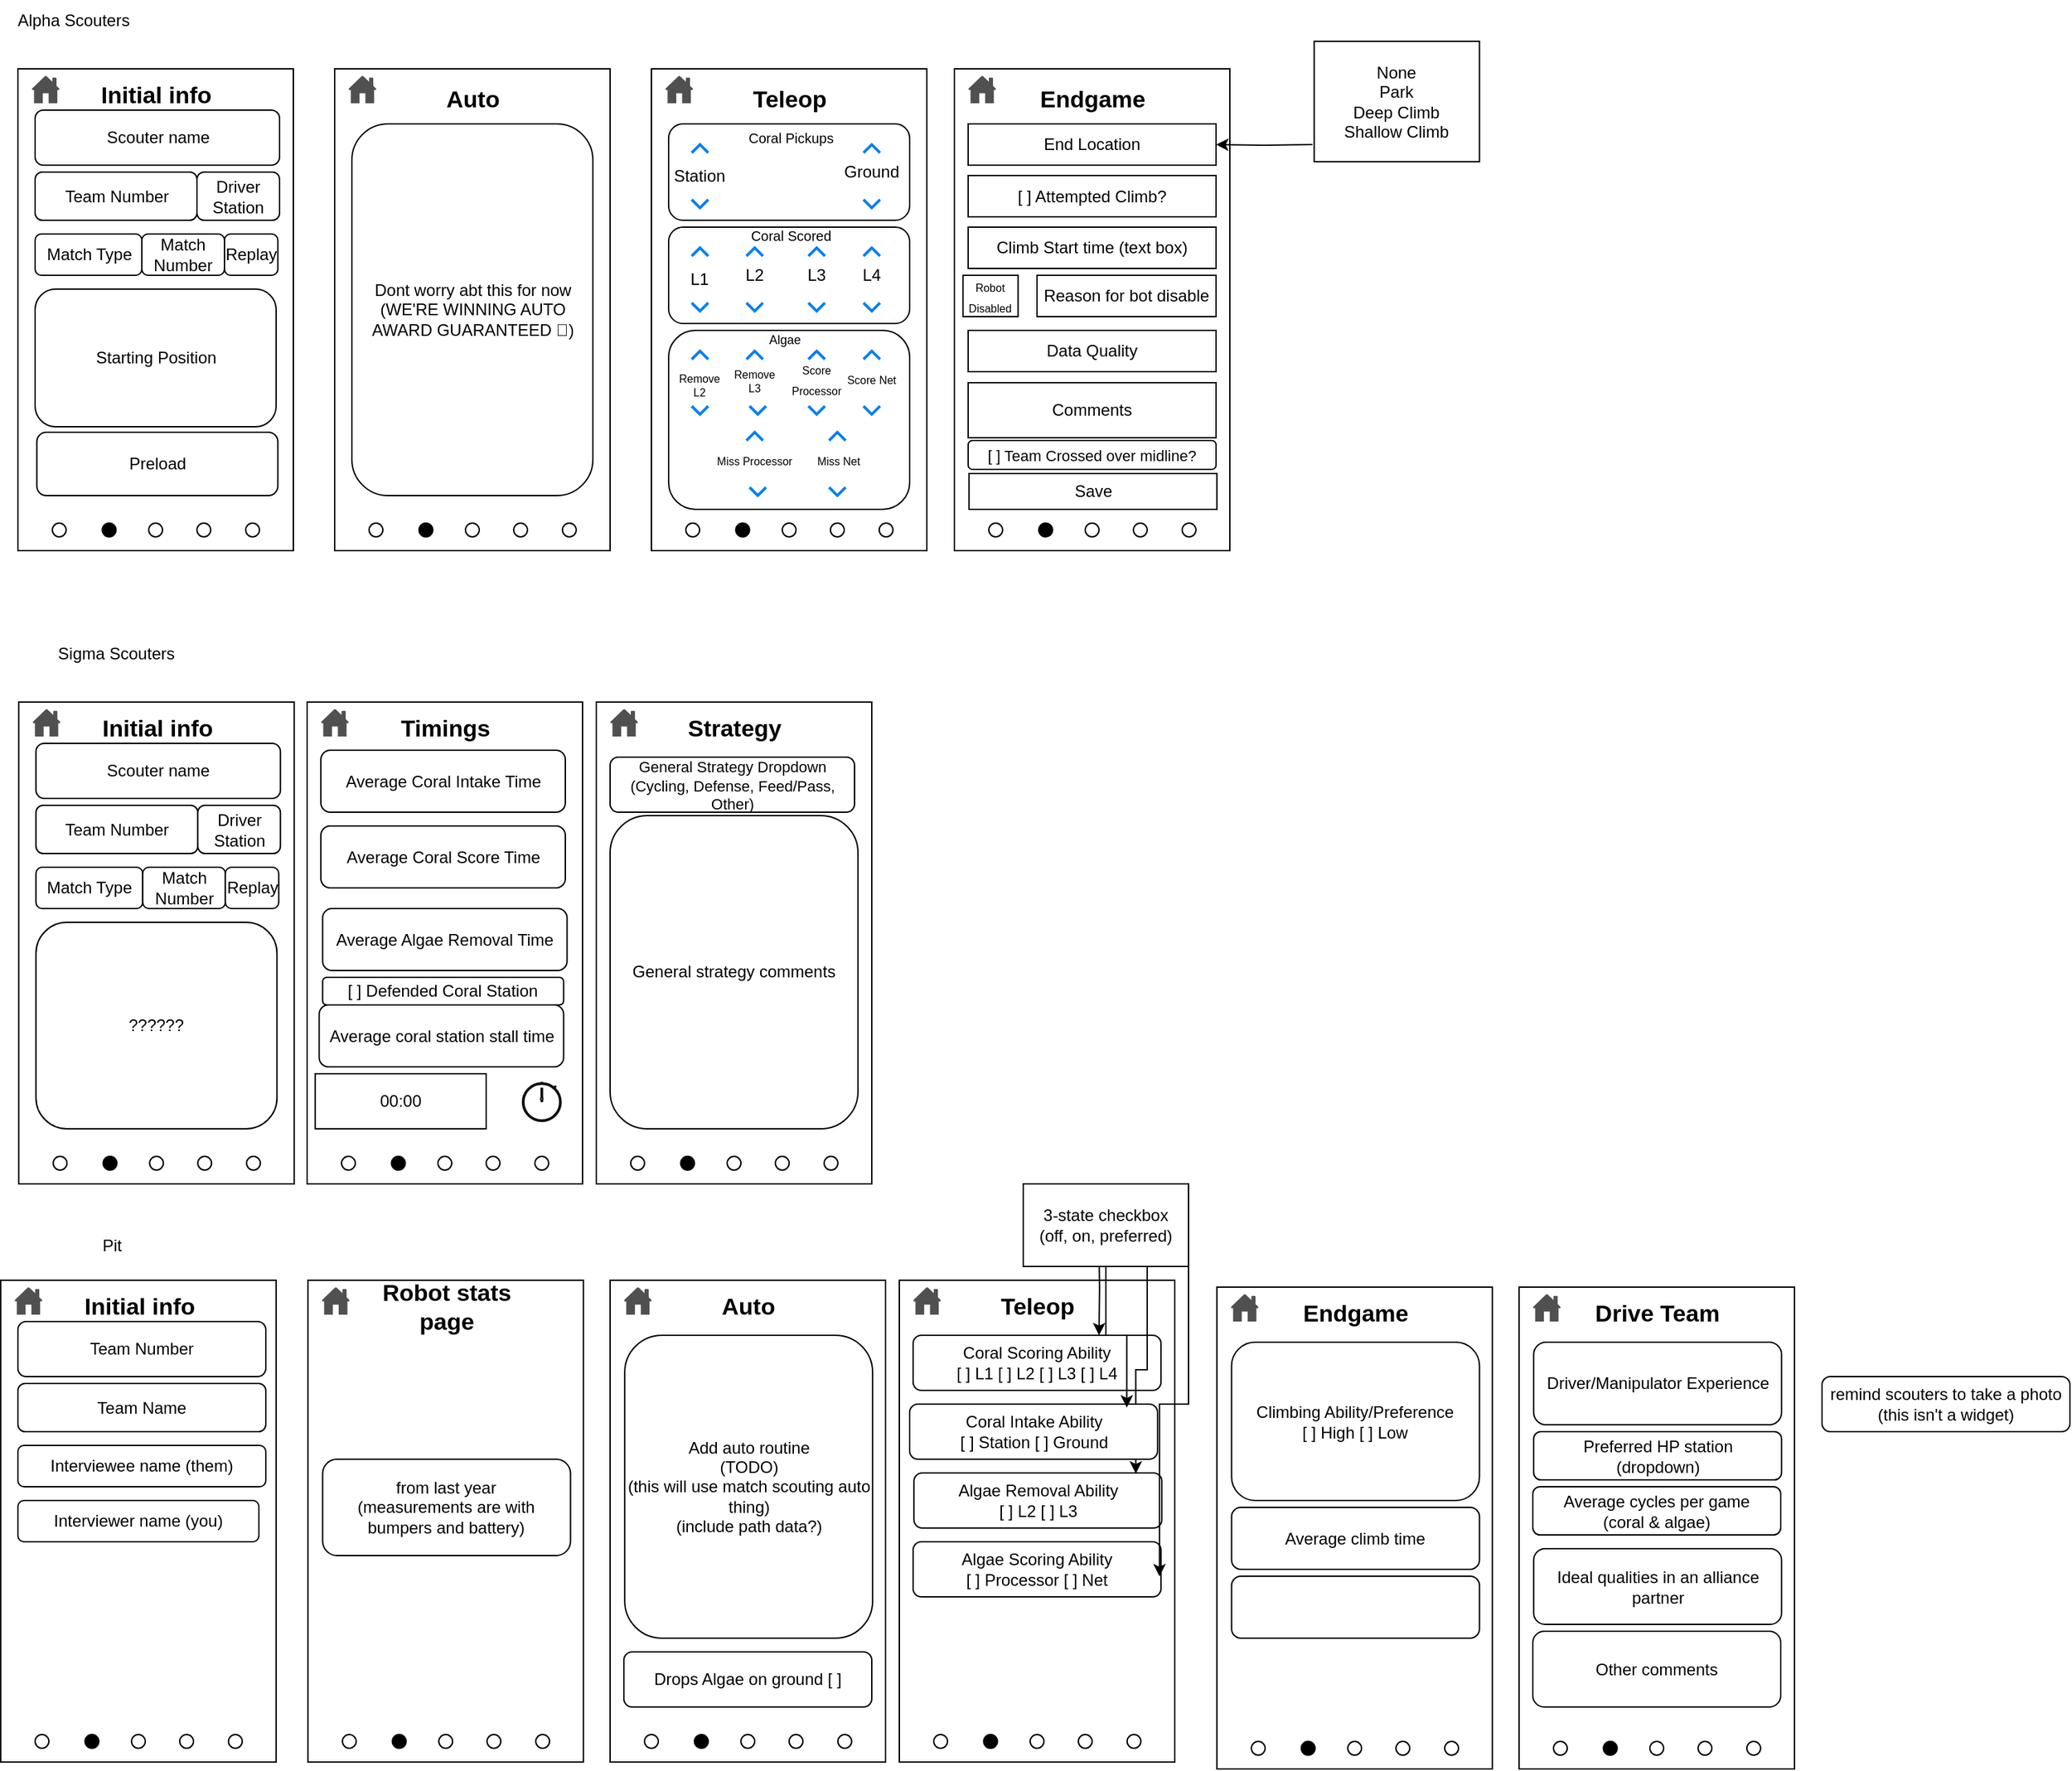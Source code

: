 <mxfile version="24.7.17">
  <diagram name="Page-1" id="pNYuu7fGyG9eFN8VhIZH">
    <mxGraphModel dx="869" dy="518" grid="1" gridSize="10" guides="1" tooltips="1" connect="1" arrows="1" fold="1" page="1" pageScale="1" pageWidth="850" pageHeight="1100" math="0" shadow="0">
      <root>
        <mxCell id="0" />
        <mxCell id="1" parent="0" />
        <mxCell id="2jo4EMqZSGKjD50c55YL-33" value="" style="rounded=0;whiteSpace=wrap;html=1;" parent="1" vertex="1">
          <mxGeometry x="580" y="190" width="200" height="350" as="geometry" />
        </mxCell>
        <mxCell id="2jo4EMqZSGKjD50c55YL-1" value="" style="rounded=0;whiteSpace=wrap;html=1;" parent="1" vertex="1">
          <mxGeometry x="120" y="190" width="200" height="350" as="geometry" />
        </mxCell>
        <mxCell id="2jo4EMqZSGKjD50c55YL-3" value="" style="sketch=0;pointerEvents=1;shadow=0;dashed=0;html=1;strokeColor=none;fillColor=#505050;labelPosition=center;verticalLabelPosition=bottom;verticalAlign=top;outlineConnect=0;align=center;shape=mxgraph.office.concepts.home;" parent="1" vertex="1">
          <mxGeometry x="130" y="195" width="20.4" height="20" as="geometry" />
        </mxCell>
        <mxCell id="2jo4EMqZSGKjD50c55YL-4" value="Team Number" style="rounded=1;whiteSpace=wrap;html=1;" parent="1" vertex="1">
          <mxGeometry x="132.5" y="265" width="117.5" height="35" as="geometry" />
        </mxCell>
        <mxCell id="2jo4EMqZSGKjD50c55YL-5" value="Match Type" style="rounded=1;whiteSpace=wrap;html=1;" parent="1" vertex="1">
          <mxGeometry x="132.5" y="310" width="77.5" height="30" as="geometry" />
        </mxCell>
        <mxCell id="2jo4EMqZSGKjD50c55YL-6" value="Starting Position" style="rounded=1;whiteSpace=wrap;html=1;" parent="1" vertex="1">
          <mxGeometry x="132.5" y="350" width="175" height="100" as="geometry" />
        </mxCell>
        <mxCell id="2jo4EMqZSGKjD50c55YL-7" value="&lt;span style=&quot;font-size: 17px;&quot;&gt;&lt;b&gt;Initial info&lt;/b&gt;&lt;/span&gt;" style="text;html=1;align=center;verticalAlign=middle;whiteSpace=wrap;rounded=0;" parent="1" vertex="1">
          <mxGeometry x="161.25" y="195" width="118.75" height="30" as="geometry" />
        </mxCell>
        <mxCell id="2jo4EMqZSGKjD50c55YL-8" value="" style="ellipse;whiteSpace=wrap;html=1;aspect=fixed;" parent="1" vertex="1">
          <mxGeometry x="145" y="520" width="10" height="10" as="geometry" />
        </mxCell>
        <mxCell id="2jo4EMqZSGKjD50c55YL-9" value="" style="ellipse;whiteSpace=wrap;html=1;aspect=fixed;fillColor=#000000;" parent="1" vertex="1">
          <mxGeometry x="181.25" y="520" width="10" height="10" as="geometry" />
        </mxCell>
        <mxCell id="2jo4EMqZSGKjD50c55YL-10" value="" style="ellipse;whiteSpace=wrap;html=1;aspect=fixed;" parent="1" vertex="1">
          <mxGeometry x="215" y="520" width="10" height="10" as="geometry" />
        </mxCell>
        <mxCell id="2jo4EMqZSGKjD50c55YL-11" value="" style="ellipse;whiteSpace=wrap;html=1;aspect=fixed;" parent="1" vertex="1">
          <mxGeometry x="250" y="520" width="10" height="10" as="geometry" />
        </mxCell>
        <mxCell id="2jo4EMqZSGKjD50c55YL-12" value="" style="ellipse;whiteSpace=wrap;html=1;aspect=fixed;" parent="1" vertex="1">
          <mxGeometry x="285.4" y="520" width="10" height="10" as="geometry" />
        </mxCell>
        <mxCell id="2jo4EMqZSGKjD50c55YL-14" value="Match Number" style="rounded=1;whiteSpace=wrap;html=1;" parent="1" vertex="1">
          <mxGeometry x="210" y="310" width="60" height="30" as="geometry" />
        </mxCell>
        <mxCell id="2jo4EMqZSGKjD50c55YL-15" value="Replay" style="rounded=1;whiteSpace=wrap;html=1;" parent="1" vertex="1">
          <mxGeometry x="270" y="310" width="38.75" height="30" as="geometry" />
        </mxCell>
        <mxCell id="2jo4EMqZSGKjD50c55YL-16" value="Driver Station" style="rounded=1;whiteSpace=wrap;html=1;" parent="1" vertex="1">
          <mxGeometry x="250" y="265" width="60" height="35" as="geometry" />
        </mxCell>
        <mxCell id="2jo4EMqZSGKjD50c55YL-17" value="Scouter name" style="rounded=1;whiteSpace=wrap;html=1;" parent="1" vertex="1">
          <mxGeometry x="132.5" y="220" width="177.5" height="40" as="geometry" />
        </mxCell>
        <mxCell id="2jo4EMqZSGKjD50c55YL-18" value="" style="rounded=0;whiteSpace=wrap;html=1;" parent="1" vertex="1">
          <mxGeometry x="350" y="190" width="200" height="350" as="geometry" />
        </mxCell>
        <mxCell id="2jo4EMqZSGKjD50c55YL-19" value="" style="sketch=0;pointerEvents=1;shadow=0;dashed=0;html=1;strokeColor=none;fillColor=#505050;labelPosition=center;verticalLabelPosition=bottom;verticalAlign=top;outlineConnect=0;align=center;shape=mxgraph.office.concepts.home;" parent="1" vertex="1">
          <mxGeometry x="360" y="195" width="20.4" height="20" as="geometry" />
        </mxCell>
        <mxCell id="2jo4EMqZSGKjD50c55YL-22" value="Dont worry abt this for now&lt;div&gt;(WE&#39;RE WINNING AUTO AWARD GUARANTEED 🥳)&lt;/div&gt;" style="rounded=1;whiteSpace=wrap;html=1;" parent="1" vertex="1">
          <mxGeometry x="362.5" y="230" width="175" height="270" as="geometry" />
        </mxCell>
        <mxCell id="2jo4EMqZSGKjD50c55YL-23" value="&lt;span style=&quot;font-size: 17px;&quot;&gt;&lt;b&gt;Auto&lt;/b&gt;&lt;/span&gt;" style="text;html=1;align=center;verticalAlign=middle;whiteSpace=wrap;rounded=0;" parent="1" vertex="1">
          <mxGeometry x="391.25" y="200" width="118.75" height="25" as="geometry" />
        </mxCell>
        <mxCell id="2jo4EMqZSGKjD50c55YL-24" value="" style="ellipse;whiteSpace=wrap;html=1;aspect=fixed;" parent="1" vertex="1">
          <mxGeometry x="375" y="520" width="10" height="10" as="geometry" />
        </mxCell>
        <mxCell id="2jo4EMqZSGKjD50c55YL-25" value="" style="ellipse;whiteSpace=wrap;html=1;aspect=fixed;fillColor=#000000;" parent="1" vertex="1">
          <mxGeometry x="411.25" y="520" width="10" height="10" as="geometry" />
        </mxCell>
        <mxCell id="2jo4EMqZSGKjD50c55YL-26" value="" style="ellipse;whiteSpace=wrap;html=1;aspect=fixed;" parent="1" vertex="1">
          <mxGeometry x="445" y="520" width="10" height="10" as="geometry" />
        </mxCell>
        <mxCell id="2jo4EMqZSGKjD50c55YL-27" value="" style="ellipse;whiteSpace=wrap;html=1;aspect=fixed;" parent="1" vertex="1">
          <mxGeometry x="480" y="520" width="10" height="10" as="geometry" />
        </mxCell>
        <mxCell id="2jo4EMqZSGKjD50c55YL-28" value="" style="ellipse;whiteSpace=wrap;html=1;aspect=fixed;" parent="1" vertex="1">
          <mxGeometry x="515.4" y="520" width="10" height="10" as="geometry" />
        </mxCell>
        <mxCell id="2jo4EMqZSGKjD50c55YL-34" value="" style="sketch=0;pointerEvents=1;shadow=0;dashed=0;html=1;strokeColor=none;fillColor=#505050;labelPosition=center;verticalLabelPosition=bottom;verticalAlign=top;outlineConnect=0;align=center;shape=mxgraph.office.concepts.home;" parent="1" vertex="1">
          <mxGeometry x="590" y="195" width="20.4" height="20" as="geometry" />
        </mxCell>
        <mxCell id="2jo4EMqZSGKjD50c55YL-35" value="" style="rounded=1;whiteSpace=wrap;html=1;" parent="1" vertex="1">
          <mxGeometry x="592.5" y="230" width="175" height="70" as="geometry" />
        </mxCell>
        <mxCell id="2jo4EMqZSGKjD50c55YL-36" value="&lt;span style=&quot;font-size: 17px;&quot;&gt;&lt;b&gt;Teleop&lt;/b&gt;&lt;/span&gt;" style="text;html=1;align=center;verticalAlign=middle;whiteSpace=wrap;rounded=0;" parent="1" vertex="1">
          <mxGeometry x="621.25" y="200" width="118.75" height="25" as="geometry" />
        </mxCell>
        <mxCell id="2jo4EMqZSGKjD50c55YL-37" value="" style="ellipse;whiteSpace=wrap;html=1;aspect=fixed;" parent="1" vertex="1">
          <mxGeometry x="605" y="520" width="10" height="10" as="geometry" />
        </mxCell>
        <mxCell id="2jo4EMqZSGKjD50c55YL-38" value="" style="ellipse;whiteSpace=wrap;html=1;aspect=fixed;fillColor=#000000;" parent="1" vertex="1">
          <mxGeometry x="641.25" y="520" width="10" height="10" as="geometry" />
        </mxCell>
        <mxCell id="2jo4EMqZSGKjD50c55YL-39" value="" style="ellipse;whiteSpace=wrap;html=1;aspect=fixed;" parent="1" vertex="1">
          <mxGeometry x="675" y="520" width="10" height="10" as="geometry" />
        </mxCell>
        <mxCell id="2jo4EMqZSGKjD50c55YL-40" value="" style="ellipse;whiteSpace=wrap;html=1;aspect=fixed;" parent="1" vertex="1">
          <mxGeometry x="710" y="520" width="10" height="10" as="geometry" />
        </mxCell>
        <mxCell id="2jo4EMqZSGKjD50c55YL-41" value="" style="ellipse;whiteSpace=wrap;html=1;aspect=fixed;" parent="1" vertex="1">
          <mxGeometry x="745.4" y="520" width="10" height="10" as="geometry" />
        </mxCell>
        <mxCell id="2jo4EMqZSGKjD50c55YL-42" value="Alpha Scouters" style="text;html=1;align=center;verticalAlign=middle;resizable=0;points=[];autosize=1;strokeColor=none;fillColor=none;" parent="1" vertex="1">
          <mxGeometry x="110" y="140" width="100" height="30" as="geometry" />
        </mxCell>
        <mxCell id="2jo4EMqZSGKjD50c55YL-43" value="Sigma Scouters" style="text;html=1;align=center;verticalAlign=middle;resizable=0;points=[];autosize=1;strokeColor=none;fillColor=none;" parent="1" vertex="1">
          <mxGeometry x="136.25" y="600" width="110" height="30" as="geometry" />
        </mxCell>
        <mxCell id="2jo4EMqZSGKjD50c55YL-44" value="&lt;font style=&quot;font-size: 10px;&quot;&gt;Coral Pickups&lt;/font&gt;" style="text;html=1;align=center;verticalAlign=middle;whiteSpace=wrap;rounded=0;" parent="1" vertex="1">
          <mxGeometry x="641.25" y="225" width="81.25" height="30" as="geometry" />
        </mxCell>
        <mxCell id="2jo4EMqZSGKjD50c55YL-45" value="" style="html=1;verticalLabelPosition=bottom;labelBackgroundColor=#ffffff;verticalAlign=top;shadow=0;dashed=0;strokeWidth=2;shape=mxgraph.ios7.misc.up;strokeColor=#0080f0;" parent="1" vertex="1">
          <mxGeometry x="609.25" y="245" width="12" height="6" as="geometry" />
        </mxCell>
        <mxCell id="2jo4EMqZSGKjD50c55YL-46" value="" style="html=1;verticalLabelPosition=bottom;labelBackgroundColor=#ffffff;verticalAlign=top;shadow=0;dashed=0;strokeWidth=2;shape=mxgraph.ios7.misc.down;strokeColor=#0080f0;" parent="1" vertex="1">
          <mxGeometry x="609.25" y="285" width="12" height="6" as="geometry" />
        </mxCell>
        <mxCell id="2jo4EMqZSGKjD50c55YL-47" value="Station" style="text;html=1;align=center;verticalAlign=middle;whiteSpace=wrap;rounded=0;" parent="1" vertex="1">
          <mxGeometry x="585.25" y="255" width="60" height="25" as="geometry" />
        </mxCell>
        <mxCell id="2jo4EMqZSGKjD50c55YL-50" value="Ground" style="text;html=1;align=center;verticalAlign=middle;whiteSpace=wrap;rounded=0;" parent="1" vertex="1">
          <mxGeometry x="710" y="245" width="60" height="40" as="geometry" />
        </mxCell>
        <mxCell id="2jo4EMqZSGKjD50c55YL-51" value="" style="html=1;verticalLabelPosition=bottom;labelBackgroundColor=#ffffff;verticalAlign=top;shadow=0;dashed=0;strokeWidth=2;shape=mxgraph.ios7.misc.up;strokeColor=#0080f0;" parent="1" vertex="1">
          <mxGeometry x="734" y="245" width="12" height="6" as="geometry" />
        </mxCell>
        <mxCell id="2jo4EMqZSGKjD50c55YL-52" value="" style="html=1;verticalLabelPosition=bottom;labelBackgroundColor=#ffffff;verticalAlign=top;shadow=0;dashed=0;strokeWidth=2;shape=mxgraph.ios7.misc.down;strokeColor=#0080f0;" parent="1" vertex="1">
          <mxGeometry x="734" y="285" width="12" height="6" as="geometry" />
        </mxCell>
        <mxCell id="2jo4EMqZSGKjD50c55YL-53" value="" style="rounded=1;whiteSpace=wrap;html=1;" parent="1" vertex="1">
          <mxGeometry x="592.5" y="305" width="175" height="70" as="geometry" />
        </mxCell>
        <mxCell id="2jo4EMqZSGKjD50c55YL-54" value="&lt;font style=&quot;font-size: 10px;&quot;&gt;Coral Scored&lt;/font&gt;" style="text;html=1;align=center;verticalAlign=middle;whiteSpace=wrap;rounded=0;" parent="1" vertex="1">
          <mxGeometry x="641.25" y="296" width="81.25" height="30" as="geometry" />
        </mxCell>
        <mxCell id="2jo4EMqZSGKjD50c55YL-55" value="" style="html=1;verticalLabelPosition=bottom;labelBackgroundColor=#ffffff;verticalAlign=top;shadow=0;dashed=0;strokeWidth=2;shape=mxgraph.ios7.misc.up;strokeColor=#0080f0;" parent="1" vertex="1">
          <mxGeometry x="609.25" y="320" width="12" height="6" as="geometry" />
        </mxCell>
        <mxCell id="2jo4EMqZSGKjD50c55YL-56" value="" style="html=1;verticalLabelPosition=bottom;labelBackgroundColor=#ffffff;verticalAlign=top;shadow=0;dashed=0;strokeWidth=2;shape=mxgraph.ios7.misc.down;strokeColor=#0080f0;" parent="1" vertex="1">
          <mxGeometry x="609.25" y="360" width="12" height="6" as="geometry" />
        </mxCell>
        <mxCell id="2jo4EMqZSGKjD50c55YL-57" value="L1" style="text;html=1;align=center;verticalAlign=middle;whiteSpace=wrap;rounded=0;" parent="1" vertex="1">
          <mxGeometry x="585.25" y="330" width="60" height="25" as="geometry" />
        </mxCell>
        <mxCell id="2jo4EMqZSGKjD50c55YL-58" value="L4" style="text;html=1;align=center;verticalAlign=middle;whiteSpace=wrap;rounded=0;" parent="1" vertex="1">
          <mxGeometry x="710" y="320" width="60" height="40" as="geometry" />
        </mxCell>
        <mxCell id="2jo4EMqZSGKjD50c55YL-59" value="" style="html=1;verticalLabelPosition=bottom;labelBackgroundColor=#ffffff;verticalAlign=top;shadow=0;dashed=0;strokeWidth=2;shape=mxgraph.ios7.misc.up;strokeColor=#0080f0;" parent="1" vertex="1">
          <mxGeometry x="734" y="320" width="12" height="6" as="geometry" />
        </mxCell>
        <mxCell id="2jo4EMqZSGKjD50c55YL-60" value="" style="html=1;verticalLabelPosition=bottom;labelBackgroundColor=#ffffff;verticalAlign=top;shadow=0;dashed=0;strokeWidth=2;shape=mxgraph.ios7.misc.down;strokeColor=#0080f0;" parent="1" vertex="1">
          <mxGeometry x="734" y="360" width="12" height="6" as="geometry" />
        </mxCell>
        <mxCell id="2jo4EMqZSGKjD50c55YL-61" value="L3" style="text;html=1;align=center;verticalAlign=middle;whiteSpace=wrap;rounded=0;" parent="1" vertex="1">
          <mxGeometry x="670" y="320" width="60" height="40" as="geometry" />
        </mxCell>
        <mxCell id="2jo4EMqZSGKjD50c55YL-62" value="" style="html=1;verticalLabelPosition=bottom;labelBackgroundColor=#ffffff;verticalAlign=top;shadow=0;dashed=0;strokeWidth=2;shape=mxgraph.ios7.misc.up;strokeColor=#0080f0;" parent="1" vertex="1">
          <mxGeometry x="694" y="320" width="12" height="6" as="geometry" />
        </mxCell>
        <mxCell id="2jo4EMqZSGKjD50c55YL-63" value="" style="html=1;verticalLabelPosition=bottom;labelBackgroundColor=#ffffff;verticalAlign=top;shadow=0;dashed=0;strokeWidth=2;shape=mxgraph.ios7.misc.down;strokeColor=#0080f0;" parent="1" vertex="1">
          <mxGeometry x="694" y="360" width="12" height="6" as="geometry" />
        </mxCell>
        <mxCell id="2jo4EMqZSGKjD50c55YL-64" value="L2" style="text;html=1;align=center;verticalAlign=middle;whiteSpace=wrap;rounded=0;" parent="1" vertex="1">
          <mxGeometry x="625" y="320" width="60" height="40" as="geometry" />
        </mxCell>
        <mxCell id="2jo4EMqZSGKjD50c55YL-65" value="" style="html=1;verticalLabelPosition=bottom;labelBackgroundColor=#ffffff;verticalAlign=top;shadow=0;dashed=0;strokeWidth=2;shape=mxgraph.ios7.misc.up;strokeColor=#0080f0;" parent="1" vertex="1">
          <mxGeometry x="649" y="320" width="12" height="6" as="geometry" />
        </mxCell>
        <mxCell id="2jo4EMqZSGKjD50c55YL-66" value="" style="html=1;verticalLabelPosition=bottom;labelBackgroundColor=#ffffff;verticalAlign=top;shadow=0;dashed=0;strokeWidth=2;shape=mxgraph.ios7.misc.down;strokeColor=#0080f0;" parent="1" vertex="1">
          <mxGeometry x="649" y="360" width="12" height="6" as="geometry" />
        </mxCell>
        <mxCell id="2jo4EMqZSGKjD50c55YL-71" value="" style="rounded=1;whiteSpace=wrap;html=1;" parent="1" vertex="1">
          <mxGeometry x="592.5" y="380" width="175" height="130" as="geometry" />
        </mxCell>
        <mxCell id="2jo4EMqZSGKjD50c55YL-72" value="" style="html=1;verticalLabelPosition=bottom;labelBackgroundColor=#ffffff;verticalAlign=top;shadow=0;dashed=0;strokeWidth=2;shape=mxgraph.ios7.misc.up;strokeColor=#0080f0;" parent="1" vertex="1">
          <mxGeometry x="609.25" y="395" width="12" height="6" as="geometry" />
        </mxCell>
        <mxCell id="2jo4EMqZSGKjD50c55YL-73" value="" style="html=1;verticalLabelPosition=bottom;labelBackgroundColor=#ffffff;verticalAlign=top;shadow=0;dashed=0;strokeWidth=2;shape=mxgraph.ios7.misc.down;strokeColor=#0080f0;" parent="1" vertex="1">
          <mxGeometry x="609.25" y="435" width="12" height="6" as="geometry" />
        </mxCell>
        <mxCell id="2jo4EMqZSGKjD50c55YL-74" value="&lt;font style=&quot;font-size: 8px;&quot;&gt;Remove&lt;/font&gt;&lt;div style=&quot;font-size: 8px;&quot;&gt;&lt;font style=&quot;font-size: 8px;&quot;&gt;L2&lt;/font&gt;&lt;/div&gt;" style="text;html=1;align=center;verticalAlign=middle;whiteSpace=wrap;rounded=0;" parent="1" vertex="1">
          <mxGeometry x="585.25" y="405" width="60" height="25" as="geometry" />
        </mxCell>
        <mxCell id="2jo4EMqZSGKjD50c55YL-75" value="&lt;font style=&quot;font-size: 8px;&quot;&gt;Score Net&lt;/font&gt;" style="text;html=1;align=center;verticalAlign=middle;whiteSpace=wrap;rounded=0;" parent="1" vertex="1">
          <mxGeometry x="710" y="395" width="60" height="40" as="geometry" />
        </mxCell>
        <mxCell id="2jo4EMqZSGKjD50c55YL-76" value="" style="html=1;verticalLabelPosition=bottom;labelBackgroundColor=#ffffff;verticalAlign=top;shadow=0;dashed=0;strokeWidth=2;shape=mxgraph.ios7.misc.up;strokeColor=#0080f0;" parent="1" vertex="1">
          <mxGeometry x="734" y="395" width="12" height="6" as="geometry" />
        </mxCell>
        <mxCell id="2jo4EMqZSGKjD50c55YL-77" value="" style="html=1;verticalLabelPosition=bottom;labelBackgroundColor=#ffffff;verticalAlign=top;shadow=0;dashed=0;strokeWidth=2;shape=mxgraph.ios7.misc.down;strokeColor=#0080f0;" parent="1" vertex="1">
          <mxGeometry x="734" y="435" width="12" height="6" as="geometry" />
        </mxCell>
        <mxCell id="2jo4EMqZSGKjD50c55YL-84" value="&lt;font style=&quot;font-size: 9px;&quot;&gt;Algae&lt;/font&gt;" style="text;html=1;align=center;verticalAlign=middle;whiteSpace=wrap;rounded=0;" parent="1" vertex="1">
          <mxGeometry x="634" y="371" width="86" height="30" as="geometry" />
        </mxCell>
        <mxCell id="2jo4EMqZSGKjD50c55YL-88" value="&lt;font style=&quot;font-size: 8px;&quot;&gt;Score Processor&lt;/font&gt;" style="text;html=1;align=center;verticalAlign=middle;whiteSpace=wrap;rounded=0;" parent="1" vertex="1">
          <mxGeometry x="670" y="395" width="60" height="40" as="geometry" />
        </mxCell>
        <mxCell id="2jo4EMqZSGKjD50c55YL-89" value="" style="html=1;verticalLabelPosition=bottom;labelBackgroundColor=#ffffff;verticalAlign=top;shadow=0;dashed=0;strokeWidth=2;shape=mxgraph.ios7.misc.up;strokeColor=#0080f0;" parent="1" vertex="1">
          <mxGeometry x="694" y="395" width="12" height="6" as="geometry" />
        </mxCell>
        <mxCell id="2jo4EMqZSGKjD50c55YL-90" value="&lt;font style=&quot;font-size: 8px;&quot;&gt;Remove&lt;/font&gt;&lt;div style=&quot;font-size: 8px;&quot;&gt;&lt;font style=&quot;font-size: 8px;&quot;&gt;L3&lt;/font&gt;&lt;/div&gt;" style="text;html=1;align=center;verticalAlign=middle;whiteSpace=wrap;rounded=0;" parent="1" vertex="1">
          <mxGeometry x="625" y="395" width="60" height="40" as="geometry" />
        </mxCell>
        <mxCell id="2jo4EMqZSGKjD50c55YL-91" value="" style="html=1;verticalLabelPosition=bottom;labelBackgroundColor=#ffffff;verticalAlign=top;shadow=0;dashed=0;strokeWidth=2;shape=mxgraph.ios7.misc.up;strokeColor=#0080f0;" parent="1" vertex="1">
          <mxGeometry x="649" y="395" width="12" height="6" as="geometry" />
        </mxCell>
        <mxCell id="2jo4EMqZSGKjD50c55YL-92" value="" style="html=1;verticalLabelPosition=bottom;labelBackgroundColor=#ffffff;verticalAlign=top;shadow=0;dashed=0;strokeWidth=2;shape=mxgraph.ios7.misc.down;strokeColor=#0080f0;" parent="1" vertex="1">
          <mxGeometry x="694" y="435" width="12" height="6" as="geometry" />
        </mxCell>
        <mxCell id="2jo4EMqZSGKjD50c55YL-93" value="" style="html=1;verticalLabelPosition=bottom;labelBackgroundColor=#ffffff;verticalAlign=top;shadow=0;dashed=0;strokeWidth=2;shape=mxgraph.ios7.misc.down;strokeColor=#0080f0;" parent="1" vertex="1">
          <mxGeometry x="651.25" y="435" width="12" height="6" as="geometry" />
        </mxCell>
        <mxCell id="2jo4EMqZSGKjD50c55YL-94" value="&lt;span style=&quot;font-size: 8px;&quot;&gt;Miss Processor&lt;/span&gt;" style="text;html=1;align=center;verticalAlign=middle;whiteSpace=wrap;rounded=0;" parent="1" vertex="1">
          <mxGeometry x="625" y="454" width="60" height="40" as="geometry" />
        </mxCell>
        <mxCell id="2jo4EMqZSGKjD50c55YL-95" value="" style="html=1;verticalLabelPosition=bottom;labelBackgroundColor=#ffffff;verticalAlign=top;shadow=0;dashed=0;strokeWidth=2;shape=mxgraph.ios7.misc.down;strokeColor=#0080f0;" parent="1" vertex="1">
          <mxGeometry x="651.25" y="494" width="12" height="6" as="geometry" />
        </mxCell>
        <mxCell id="2jo4EMqZSGKjD50c55YL-96" value="" style="html=1;verticalLabelPosition=bottom;labelBackgroundColor=#ffffff;verticalAlign=top;shadow=0;dashed=0;strokeWidth=2;shape=mxgraph.ios7.misc.up;strokeColor=#0080f0;" parent="1" vertex="1">
          <mxGeometry x="649" y="454" width="12" height="6" as="geometry" />
        </mxCell>
        <mxCell id="2jo4EMqZSGKjD50c55YL-97" value="" style="html=1;verticalLabelPosition=bottom;labelBackgroundColor=#ffffff;verticalAlign=top;shadow=0;dashed=0;strokeWidth=2;shape=mxgraph.ios7.misc.up;strokeColor=#0080f0;" parent="1" vertex="1">
          <mxGeometry x="709" y="454" width="12" height="6" as="geometry" />
        </mxCell>
        <mxCell id="2jo4EMqZSGKjD50c55YL-98" value="&lt;span style=&quot;font-size: 8px;&quot;&gt;Miss Net&lt;/span&gt;" style="text;html=1;align=center;verticalAlign=middle;whiteSpace=wrap;rounded=0;" parent="1" vertex="1">
          <mxGeometry x="686" y="464" width="60" height="20" as="geometry" />
        </mxCell>
        <mxCell id="2jo4EMqZSGKjD50c55YL-99" value="" style="html=1;verticalLabelPosition=bottom;labelBackgroundColor=#ffffff;verticalAlign=top;shadow=0;dashed=0;strokeWidth=2;shape=mxgraph.ios7.misc.up;strokeColor=#0080f0;direction=west;" parent="1" vertex="1">
          <mxGeometry x="709" y="494" width="12" height="6" as="geometry" />
        </mxCell>
        <mxCell id="2jo4EMqZSGKjD50c55YL-100" value="" style="rounded=0;whiteSpace=wrap;html=1;" parent="1" vertex="1">
          <mxGeometry x="800" y="190" width="200" height="350" as="geometry" />
        </mxCell>
        <mxCell id="2jo4EMqZSGKjD50c55YL-101" value="" style="sketch=0;pointerEvents=1;shadow=0;dashed=0;html=1;strokeColor=none;fillColor=#505050;labelPosition=center;verticalLabelPosition=bottom;verticalAlign=top;outlineConnect=0;align=center;shape=mxgraph.office.concepts.home;" parent="1" vertex="1">
          <mxGeometry x="810" y="195" width="20.4" height="20" as="geometry" />
        </mxCell>
        <mxCell id="2jo4EMqZSGKjD50c55YL-103" value="&lt;span style=&quot;font-size: 17px;&quot;&gt;&lt;b&gt;Endgame&lt;/b&gt;&lt;/span&gt;" style="text;html=1;align=center;verticalAlign=middle;whiteSpace=wrap;rounded=0;" parent="1" vertex="1">
          <mxGeometry x="841.25" y="200" width="118.75" height="25" as="geometry" />
        </mxCell>
        <mxCell id="2jo4EMqZSGKjD50c55YL-104" value="" style="ellipse;whiteSpace=wrap;html=1;aspect=fixed;" parent="1" vertex="1">
          <mxGeometry x="825" y="520" width="10" height="10" as="geometry" />
        </mxCell>
        <mxCell id="2jo4EMqZSGKjD50c55YL-105" value="" style="ellipse;whiteSpace=wrap;html=1;aspect=fixed;fillColor=#000000;" parent="1" vertex="1">
          <mxGeometry x="861.25" y="520" width="10" height="10" as="geometry" />
        </mxCell>
        <mxCell id="2jo4EMqZSGKjD50c55YL-106" value="" style="ellipse;whiteSpace=wrap;html=1;aspect=fixed;" parent="1" vertex="1">
          <mxGeometry x="895" y="520" width="10" height="10" as="geometry" />
        </mxCell>
        <mxCell id="2jo4EMqZSGKjD50c55YL-107" value="" style="ellipse;whiteSpace=wrap;html=1;aspect=fixed;" parent="1" vertex="1">
          <mxGeometry x="930" y="520" width="10" height="10" as="geometry" />
        </mxCell>
        <mxCell id="2jo4EMqZSGKjD50c55YL-108" value="" style="ellipse;whiteSpace=wrap;html=1;aspect=fixed;" parent="1" vertex="1">
          <mxGeometry x="965.4" y="520" width="10" height="10" as="geometry" />
        </mxCell>
        <mxCell id="2jo4EMqZSGKjD50c55YL-151" style="edgeStyle=orthogonalEdgeStyle;rounded=0;orthogonalLoop=1;jettySize=auto;html=1;exitX=1;exitY=0.5;exitDx=0;exitDy=0;entryX=1;entryY=0.5;entryDx=0;entryDy=0;" parent="1" target="2jo4EMqZSGKjD50c55YL-150" edge="1">
          <mxGeometry relative="1" as="geometry">
            <mxPoint x="1060" y="245" as="sourcePoint" />
          </mxGeometry>
        </mxCell>
        <mxCell id="2jo4EMqZSGKjD50c55YL-150" value="End Location" style="rounded=0;whiteSpace=wrap;html=1;" parent="1" vertex="1">
          <mxGeometry x="810" y="230" width="180" height="30" as="geometry" />
        </mxCell>
        <mxCell id="2jo4EMqZSGKjD50c55YL-152" value="None&lt;div&gt;Park&lt;/div&gt;&lt;div&gt;Deep Climb&lt;/div&gt;&lt;div&gt;Shallow Climb&lt;/div&gt;" style="rounded=0;whiteSpace=wrap;html=1;" parent="1" vertex="1">
          <mxGeometry x="1061.25" y="170" width="120" height="87.5" as="geometry" />
        </mxCell>
        <mxCell id="2jo4EMqZSGKjD50c55YL-153" value="Climb Start time (text box)" style="rounded=0;whiteSpace=wrap;html=1;" parent="1" vertex="1">
          <mxGeometry x="810" y="305" width="180" height="30" as="geometry" />
        </mxCell>
        <mxCell id="2jo4EMqZSGKjD50c55YL-154" value="Preload" style="rounded=1;whiteSpace=wrap;html=1;" parent="1" vertex="1">
          <mxGeometry x="133.75" y="454" width="175" height="46" as="geometry" />
        </mxCell>
        <mxCell id="2jo4EMqZSGKjD50c55YL-155" value="&lt;font style=&quot;font-size: 8px;&quot;&gt;Robot Disabled&lt;/font&gt;" style="rounded=0;whiteSpace=wrap;html=1;" parent="1" vertex="1">
          <mxGeometry x="806.25" y="340" width="40" height="30" as="geometry" />
        </mxCell>
        <mxCell id="2jo4EMqZSGKjD50c55YL-156" value="Reason for bot disable" style="rounded=0;whiteSpace=wrap;html=1;" parent="1" vertex="1">
          <mxGeometry x="860" y="340" width="130" height="30" as="geometry" />
        </mxCell>
        <mxCell id="2jo4EMqZSGKjD50c55YL-157" value="Data Quality" style="rounded=0;whiteSpace=wrap;html=1;" parent="1" vertex="1">
          <mxGeometry x="810" y="380" width="180" height="30" as="geometry" />
        </mxCell>
        <mxCell id="2jo4EMqZSGKjD50c55YL-158" value="Comments" style="rounded=0;whiteSpace=wrap;html=1;" parent="1" vertex="1">
          <mxGeometry x="810" y="418" width="180" height="40" as="geometry" />
        </mxCell>
        <mxCell id="2jo4EMqZSGKjD50c55YL-159" value="Save" style="rounded=0;whiteSpace=wrap;html=1;" parent="1" vertex="1">
          <mxGeometry x="810.63" y="484" width="180" height="26" as="geometry" />
        </mxCell>
        <mxCell id="2jo4EMqZSGKjD50c55YL-160" value="" style="rounded=0;whiteSpace=wrap;html=1;" parent="1" vertex="1">
          <mxGeometry x="120.63" y="650" width="200" height="350" as="geometry" />
        </mxCell>
        <mxCell id="2jo4EMqZSGKjD50c55YL-161" value="" style="sketch=0;pointerEvents=1;shadow=0;dashed=0;html=1;strokeColor=none;fillColor=#505050;labelPosition=center;verticalLabelPosition=bottom;verticalAlign=top;outlineConnect=0;align=center;shape=mxgraph.office.concepts.home;" parent="1" vertex="1">
          <mxGeometry x="130.63" y="655" width="20.4" height="20" as="geometry" />
        </mxCell>
        <mxCell id="2jo4EMqZSGKjD50c55YL-162" value="Team Number" style="rounded=1;whiteSpace=wrap;html=1;" parent="1" vertex="1">
          <mxGeometry x="133.13" y="725" width="117.5" height="35" as="geometry" />
        </mxCell>
        <mxCell id="2jo4EMqZSGKjD50c55YL-163" value="Match Type" style="rounded=1;whiteSpace=wrap;html=1;" parent="1" vertex="1">
          <mxGeometry x="133.13" y="770" width="77.5" height="30" as="geometry" />
        </mxCell>
        <mxCell id="2jo4EMqZSGKjD50c55YL-164" value="??????" style="rounded=1;whiteSpace=wrap;html=1;" parent="1" vertex="1">
          <mxGeometry x="133.13" y="810" width="175" height="150" as="geometry" />
        </mxCell>
        <mxCell id="2jo4EMqZSGKjD50c55YL-165" value="&lt;span style=&quot;font-size: 17px;&quot;&gt;&lt;b&gt;Initial info&lt;/b&gt;&lt;/span&gt;" style="text;html=1;align=center;verticalAlign=middle;whiteSpace=wrap;rounded=0;" parent="1" vertex="1">
          <mxGeometry x="161.88" y="655" width="118.75" height="30" as="geometry" />
        </mxCell>
        <mxCell id="2jo4EMqZSGKjD50c55YL-166" value="" style="ellipse;whiteSpace=wrap;html=1;aspect=fixed;" parent="1" vertex="1">
          <mxGeometry x="145.63" y="980" width="10" height="10" as="geometry" />
        </mxCell>
        <mxCell id="2jo4EMqZSGKjD50c55YL-167" value="" style="ellipse;whiteSpace=wrap;html=1;aspect=fixed;fillColor=#000000;" parent="1" vertex="1">
          <mxGeometry x="181.88" y="980" width="10" height="10" as="geometry" />
        </mxCell>
        <mxCell id="2jo4EMqZSGKjD50c55YL-168" value="" style="ellipse;whiteSpace=wrap;html=1;aspect=fixed;" parent="1" vertex="1">
          <mxGeometry x="215.63" y="980" width="10" height="10" as="geometry" />
        </mxCell>
        <mxCell id="2jo4EMqZSGKjD50c55YL-169" value="" style="ellipse;whiteSpace=wrap;html=1;aspect=fixed;" parent="1" vertex="1">
          <mxGeometry x="250.63" y="980" width="10" height="10" as="geometry" />
        </mxCell>
        <mxCell id="2jo4EMqZSGKjD50c55YL-170" value="" style="ellipse;whiteSpace=wrap;html=1;aspect=fixed;" parent="1" vertex="1">
          <mxGeometry x="286.03" y="980" width="10" height="10" as="geometry" />
        </mxCell>
        <mxCell id="2jo4EMqZSGKjD50c55YL-171" value="Match Number" style="rounded=1;whiteSpace=wrap;html=1;" parent="1" vertex="1">
          <mxGeometry x="210.63" y="770" width="60" height="30" as="geometry" />
        </mxCell>
        <mxCell id="2jo4EMqZSGKjD50c55YL-172" value="Replay" style="rounded=1;whiteSpace=wrap;html=1;" parent="1" vertex="1">
          <mxGeometry x="270.63" y="770" width="38.75" height="30" as="geometry" />
        </mxCell>
        <mxCell id="2jo4EMqZSGKjD50c55YL-173" value="Driver Station" style="rounded=1;whiteSpace=wrap;html=1;" parent="1" vertex="1">
          <mxGeometry x="250.63" y="725" width="60" height="35" as="geometry" />
        </mxCell>
        <mxCell id="2jo4EMqZSGKjD50c55YL-174" value="Scouter name" style="rounded=1;whiteSpace=wrap;html=1;" parent="1" vertex="1">
          <mxGeometry x="133.13" y="680" width="177.5" height="40" as="geometry" />
        </mxCell>
        <mxCell id="2jo4EMqZSGKjD50c55YL-176" value="" style="rounded=0;whiteSpace=wrap;html=1;" parent="1" vertex="1">
          <mxGeometry x="540" y="650" width="200" height="350" as="geometry" />
        </mxCell>
        <mxCell id="2jo4EMqZSGKjD50c55YL-177" value="" style="sketch=0;pointerEvents=1;shadow=0;dashed=0;html=1;strokeColor=none;fillColor=#505050;labelPosition=center;verticalLabelPosition=bottom;verticalAlign=top;outlineConnect=0;align=center;shape=mxgraph.office.concepts.home;" parent="1" vertex="1">
          <mxGeometry x="550" y="655" width="20.4" height="20" as="geometry" />
        </mxCell>
        <mxCell id="2jo4EMqZSGKjD50c55YL-181" value="&lt;span style=&quot;font-size: 17px;&quot;&gt;&lt;b&gt;Strategy&lt;/b&gt;&lt;/span&gt;" style="text;html=1;align=center;verticalAlign=middle;whiteSpace=wrap;rounded=0;" parent="1" vertex="1">
          <mxGeometry x="581.25" y="655" width="118.75" height="30" as="geometry" />
        </mxCell>
        <mxCell id="2jo4EMqZSGKjD50c55YL-182" value="" style="ellipse;whiteSpace=wrap;html=1;aspect=fixed;" parent="1" vertex="1">
          <mxGeometry x="565" y="980" width="10" height="10" as="geometry" />
        </mxCell>
        <mxCell id="2jo4EMqZSGKjD50c55YL-183" value="" style="ellipse;whiteSpace=wrap;html=1;aspect=fixed;fillColor=#000000;" parent="1" vertex="1">
          <mxGeometry x="601.25" y="980" width="10" height="10" as="geometry" />
        </mxCell>
        <mxCell id="2jo4EMqZSGKjD50c55YL-184" value="" style="ellipse;whiteSpace=wrap;html=1;aspect=fixed;" parent="1" vertex="1">
          <mxGeometry x="635" y="980" width="10" height="10" as="geometry" />
        </mxCell>
        <mxCell id="2jo4EMqZSGKjD50c55YL-185" value="" style="ellipse;whiteSpace=wrap;html=1;aspect=fixed;" parent="1" vertex="1">
          <mxGeometry x="670" y="980" width="10" height="10" as="geometry" />
        </mxCell>
        <mxCell id="2jo4EMqZSGKjD50c55YL-186" value="" style="ellipse;whiteSpace=wrap;html=1;aspect=fixed;" parent="1" vertex="1">
          <mxGeometry x="705.4" y="980" width="10" height="10" as="geometry" />
        </mxCell>
        <mxCell id="2jo4EMqZSGKjD50c55YL-192" value="&lt;font style=&quot;font-size: 11px;&quot;&gt;General Strategy Dropdown&lt;/font&gt;&lt;div style=&quot;font-size: 11px;&quot;&gt;&lt;font style=&quot;font-size: 11px;&quot;&gt;(Cycling, Defense, Feed/Pass, Other)&lt;/font&gt;&lt;/div&gt;" style="rounded=1;whiteSpace=wrap;html=1;" parent="1" vertex="1">
          <mxGeometry x="550" y="690" width="177.5" height="40" as="geometry" />
        </mxCell>
        <mxCell id="2jo4EMqZSGKjD50c55YL-193" value="&lt;span style=&quot;font-size: 11px;&quot;&gt;[ ] Team Crossed over midline?&lt;/span&gt;" style="rounded=1;whiteSpace=wrap;html=1;" parent="1" vertex="1">
          <mxGeometry x="810" y="460" width="180" height="21" as="geometry" />
        </mxCell>
        <mxCell id="2jo4EMqZSGKjD50c55YL-194" value="" style="rounded=0;whiteSpace=wrap;html=1;" parent="1" vertex="1">
          <mxGeometry x="330" y="650" width="200" height="350" as="geometry" />
        </mxCell>
        <mxCell id="2jo4EMqZSGKjD50c55YL-213" value="Average Algae Removal Time" style="rounded=1;whiteSpace=wrap;html=1;" parent="1" vertex="1">
          <mxGeometry x="341.25" y="800" width="177.5" height="45" as="geometry" />
        </mxCell>
        <mxCell id="2jo4EMqZSGKjD50c55YL-195" value="" style="sketch=0;pointerEvents=1;shadow=0;dashed=0;html=1;strokeColor=none;fillColor=#505050;labelPosition=center;verticalLabelPosition=bottom;verticalAlign=top;outlineConnect=0;align=center;shape=mxgraph.office.concepts.home;" parent="1" vertex="1">
          <mxGeometry x="340" y="655" width="20.4" height="20" as="geometry" />
        </mxCell>
        <mxCell id="2jo4EMqZSGKjD50c55YL-196" value="&lt;span style=&quot;font-size: 17px;&quot;&gt;&lt;b&gt;Timings&lt;/b&gt;&lt;/span&gt;" style="text;html=1;align=center;verticalAlign=middle;whiteSpace=wrap;rounded=0;" parent="1" vertex="1">
          <mxGeometry x="371.25" y="655" width="118.75" height="30" as="geometry" />
        </mxCell>
        <mxCell id="2jo4EMqZSGKjD50c55YL-197" value="" style="ellipse;whiteSpace=wrap;html=1;aspect=fixed;" parent="1" vertex="1">
          <mxGeometry x="355" y="980" width="10" height="10" as="geometry" />
        </mxCell>
        <mxCell id="2jo4EMqZSGKjD50c55YL-198" value="" style="ellipse;whiteSpace=wrap;html=1;aspect=fixed;fillColor=#000000;" parent="1" vertex="1">
          <mxGeometry x="391.25" y="980" width="10" height="10" as="geometry" />
        </mxCell>
        <mxCell id="2jo4EMqZSGKjD50c55YL-199" value="" style="ellipse;whiteSpace=wrap;html=1;aspect=fixed;" parent="1" vertex="1">
          <mxGeometry x="425" y="980" width="10" height="10" as="geometry" />
        </mxCell>
        <mxCell id="2jo4EMqZSGKjD50c55YL-200" value="" style="ellipse;whiteSpace=wrap;html=1;aspect=fixed;" parent="1" vertex="1">
          <mxGeometry x="460" y="980" width="10" height="10" as="geometry" />
        </mxCell>
        <mxCell id="2jo4EMqZSGKjD50c55YL-201" value="" style="ellipse;whiteSpace=wrap;html=1;aspect=fixed;" parent="1" vertex="1">
          <mxGeometry x="495.4" y="980" width="10" height="10" as="geometry" />
        </mxCell>
        <mxCell id="2jo4EMqZSGKjD50c55YL-202" value="Average Coral Intake Time" style="rounded=1;whiteSpace=wrap;html=1;" parent="1" vertex="1">
          <mxGeometry x="340" y="685" width="177.5" height="45" as="geometry" />
        </mxCell>
        <mxCell id="2jo4EMqZSGKjD50c55YL-212" value="Average Coral Score Time" style="rounded=1;whiteSpace=wrap;html=1;" parent="1" vertex="1">
          <mxGeometry x="340" y="740" width="177.5" height="45" as="geometry" />
        </mxCell>
        <mxCell id="2jo4EMqZSGKjD50c55YL-206" value="00:00" style="rounded=0;whiteSpace=wrap;html=1;" parent="1" vertex="1">
          <mxGeometry x="335.85" y="920" width="124.15" height="40" as="geometry" />
        </mxCell>
        <mxCell id="2jo4EMqZSGKjD50c55YL-211" value="" style="html=1;verticalLabelPosition=bottom;align=center;labelBackgroundColor=#ffffff;verticalAlign=top;strokeWidth=2;strokeColor=#0F1112;shadow=0;dashed=0;shape=mxgraph.ios7.icons.stopwatch;" parent="1" vertex="1">
          <mxGeometry x="486.9" y="925.9" width="27" height="28.2" as="geometry" />
        </mxCell>
        <mxCell id="2jo4EMqZSGKjD50c55YL-215" value="Average coral station stall time" style="rounded=1;whiteSpace=wrap;html=1;" parent="1" vertex="1">
          <mxGeometry x="338.75" y="870" width="177.5" height="45" as="geometry" />
        </mxCell>
        <mxCell id="2jo4EMqZSGKjD50c55YL-217" value="[ ] Defended Coral Station" style="rounded=1;whiteSpace=wrap;html=1;" parent="1" vertex="1">
          <mxGeometry x="341.25" y="850" width="175" height="20" as="geometry" />
        </mxCell>
        <mxCell id="2jo4EMqZSGKjD50c55YL-218" value="General strategy comments" style="rounded=1;whiteSpace=wrap;html=1;" parent="1" vertex="1">
          <mxGeometry x="550" y="732.5" width="180" height="227.5" as="geometry" />
        </mxCell>
        <mxCell id="2jo4EMqZSGKjD50c55YL-219" value="Pit" style="text;html=1;align=center;verticalAlign=middle;resizable=0;points=[];autosize=1;strokeColor=none;fillColor=none;" parent="1" vertex="1">
          <mxGeometry x="168.13" y="1030" width="40" height="30" as="geometry" />
        </mxCell>
        <mxCell id="2jo4EMqZSGKjD50c55YL-220" value="" style="rounded=0;whiteSpace=wrap;html=1;" parent="1" vertex="1">
          <mxGeometry x="107.5" y="1070" width="200" height="350" as="geometry" />
        </mxCell>
        <mxCell id="2jo4EMqZSGKjD50c55YL-221" value="" style="sketch=0;pointerEvents=1;shadow=0;dashed=0;html=1;strokeColor=none;fillColor=#505050;labelPosition=center;verticalLabelPosition=bottom;verticalAlign=top;outlineConnect=0;align=center;shape=mxgraph.office.concepts.home;" parent="1" vertex="1">
          <mxGeometry x="117.5" y="1075" width="20.4" height="20" as="geometry" />
        </mxCell>
        <mxCell id="2jo4EMqZSGKjD50c55YL-222" value="Team Name" style="rounded=1;whiteSpace=wrap;html=1;" parent="1" vertex="1">
          <mxGeometry x="120" y="1145" width="180" height="35" as="geometry" />
        </mxCell>
        <mxCell id="2jo4EMqZSGKjD50c55YL-223" value="Interviewee name (them)" style="rounded=1;whiteSpace=wrap;html=1;" parent="1" vertex="1">
          <mxGeometry x="120" y="1190" width="180" height="30" as="geometry" />
        </mxCell>
        <mxCell id="2jo4EMqZSGKjD50c55YL-224" value="Interviewer name (you)" style="rounded=1;whiteSpace=wrap;html=1;" parent="1" vertex="1">
          <mxGeometry x="120" y="1230" width="175" height="30" as="geometry" />
        </mxCell>
        <mxCell id="2jo4EMqZSGKjD50c55YL-225" value="&lt;span style=&quot;font-size: 17px;&quot;&gt;&lt;b&gt;Initial info&lt;/b&gt;&lt;/span&gt;" style="text;html=1;align=center;verticalAlign=middle;whiteSpace=wrap;rounded=0;" parent="1" vertex="1">
          <mxGeometry x="148.75" y="1075" width="118.75" height="30" as="geometry" />
        </mxCell>
        <mxCell id="2jo4EMqZSGKjD50c55YL-226" value="" style="ellipse;whiteSpace=wrap;html=1;aspect=fixed;" parent="1" vertex="1">
          <mxGeometry x="132.5" y="1400" width="10" height="10" as="geometry" />
        </mxCell>
        <mxCell id="2jo4EMqZSGKjD50c55YL-227" value="" style="ellipse;whiteSpace=wrap;html=1;aspect=fixed;fillColor=#000000;" parent="1" vertex="1">
          <mxGeometry x="168.75" y="1400" width="10" height="10" as="geometry" />
        </mxCell>
        <mxCell id="2jo4EMqZSGKjD50c55YL-228" value="" style="ellipse;whiteSpace=wrap;html=1;aspect=fixed;" parent="1" vertex="1">
          <mxGeometry x="202.5" y="1400" width="10" height="10" as="geometry" />
        </mxCell>
        <mxCell id="2jo4EMqZSGKjD50c55YL-229" value="" style="ellipse;whiteSpace=wrap;html=1;aspect=fixed;" parent="1" vertex="1">
          <mxGeometry x="237.5" y="1400" width="10" height="10" as="geometry" />
        </mxCell>
        <mxCell id="2jo4EMqZSGKjD50c55YL-230" value="" style="ellipse;whiteSpace=wrap;html=1;aspect=fixed;" parent="1" vertex="1">
          <mxGeometry x="272.9" y="1400" width="10" height="10" as="geometry" />
        </mxCell>
        <mxCell id="2jo4EMqZSGKjD50c55YL-234" value="Team Number" style="rounded=1;whiteSpace=wrap;html=1;" parent="1" vertex="1">
          <mxGeometry x="120" y="1100" width="180" height="40" as="geometry" />
        </mxCell>
        <mxCell id="2jo4EMqZSGKjD50c55YL-235" value="" style="rounded=0;whiteSpace=wrap;html=1;" parent="1" vertex="1">
          <mxGeometry x="330.63" y="1070" width="200" height="350" as="geometry" />
        </mxCell>
        <mxCell id="2jo4EMqZSGKjD50c55YL-236" value="" style="sketch=0;pointerEvents=1;shadow=0;dashed=0;html=1;strokeColor=none;fillColor=#505050;labelPosition=center;verticalLabelPosition=bottom;verticalAlign=top;outlineConnect=0;align=center;shape=mxgraph.office.concepts.home;" parent="1" vertex="1">
          <mxGeometry x="340.63" y="1075" width="20.4" height="20" as="geometry" />
        </mxCell>
        <mxCell id="2jo4EMqZSGKjD50c55YL-240" value="&lt;span style=&quot;font-size: 17px;&quot;&gt;&lt;b&gt;Robot stats page&lt;/b&gt;&lt;/span&gt;" style="text;html=1;align=center;verticalAlign=middle;whiteSpace=wrap;rounded=0;" parent="1" vertex="1">
          <mxGeometry x="371.88" y="1075" width="118.75" height="30" as="geometry" />
        </mxCell>
        <mxCell id="2jo4EMqZSGKjD50c55YL-241" value="" style="ellipse;whiteSpace=wrap;html=1;aspect=fixed;" parent="1" vertex="1">
          <mxGeometry x="355.63" y="1400" width="10" height="10" as="geometry" />
        </mxCell>
        <mxCell id="2jo4EMqZSGKjD50c55YL-242" value="" style="ellipse;whiteSpace=wrap;html=1;aspect=fixed;fillColor=#000000;" parent="1" vertex="1">
          <mxGeometry x="391.88" y="1400" width="10" height="10" as="geometry" />
        </mxCell>
        <mxCell id="2jo4EMqZSGKjD50c55YL-243" value="" style="ellipse;whiteSpace=wrap;html=1;aspect=fixed;" parent="1" vertex="1">
          <mxGeometry x="425.63" y="1400" width="10" height="10" as="geometry" />
        </mxCell>
        <mxCell id="2jo4EMqZSGKjD50c55YL-244" value="" style="ellipse;whiteSpace=wrap;html=1;aspect=fixed;" parent="1" vertex="1">
          <mxGeometry x="460.63" y="1400" width="10" height="10" as="geometry" />
        </mxCell>
        <mxCell id="2jo4EMqZSGKjD50c55YL-245" value="" style="ellipse;whiteSpace=wrap;html=1;aspect=fixed;" parent="1" vertex="1">
          <mxGeometry x="496.03" y="1400" width="10" height="10" as="geometry" />
        </mxCell>
        <mxCell id="2jo4EMqZSGKjD50c55YL-246" value="from last year&lt;div&gt;(measurements are with bumpers and battery)&lt;/div&gt;" style="rounded=1;whiteSpace=wrap;html=1;" parent="1" vertex="1">
          <mxGeometry x="341.26" y="1200" width="180" height="70" as="geometry" />
        </mxCell>
        <mxCell id="2jo4EMqZSGKjD50c55YL-247" value="" style="rounded=0;whiteSpace=wrap;html=1;" parent="1" vertex="1">
          <mxGeometry x="550" y="1070" width="200" height="350" as="geometry" />
        </mxCell>
        <mxCell id="2jo4EMqZSGKjD50c55YL-248" value="" style="sketch=0;pointerEvents=1;shadow=0;dashed=0;html=1;strokeColor=none;fillColor=#505050;labelPosition=center;verticalLabelPosition=bottom;verticalAlign=top;outlineConnect=0;align=center;shape=mxgraph.office.concepts.home;" parent="1" vertex="1">
          <mxGeometry x="560" y="1075" width="20.4" height="20" as="geometry" />
        </mxCell>
        <mxCell id="2jo4EMqZSGKjD50c55YL-249" value="&lt;span style=&quot;font-size: 17px;&quot;&gt;&lt;b&gt;Auto&lt;/b&gt;&lt;/span&gt;" style="text;html=1;align=center;verticalAlign=middle;whiteSpace=wrap;rounded=0;" parent="1" vertex="1">
          <mxGeometry x="591.25" y="1075" width="118.75" height="30" as="geometry" />
        </mxCell>
        <mxCell id="2jo4EMqZSGKjD50c55YL-250" value="" style="ellipse;whiteSpace=wrap;html=1;aspect=fixed;" parent="1" vertex="1">
          <mxGeometry x="575" y="1400" width="10" height="10" as="geometry" />
        </mxCell>
        <mxCell id="2jo4EMqZSGKjD50c55YL-251" value="" style="ellipse;whiteSpace=wrap;html=1;aspect=fixed;fillColor=#000000;" parent="1" vertex="1">
          <mxGeometry x="611.25" y="1400" width="10" height="10" as="geometry" />
        </mxCell>
        <mxCell id="2jo4EMqZSGKjD50c55YL-252" value="" style="ellipse;whiteSpace=wrap;html=1;aspect=fixed;" parent="1" vertex="1">
          <mxGeometry x="645" y="1400" width="10" height="10" as="geometry" />
        </mxCell>
        <mxCell id="2jo4EMqZSGKjD50c55YL-253" value="" style="ellipse;whiteSpace=wrap;html=1;aspect=fixed;" parent="1" vertex="1">
          <mxGeometry x="680" y="1400" width="10" height="10" as="geometry" />
        </mxCell>
        <mxCell id="2jo4EMqZSGKjD50c55YL-254" value="" style="ellipse;whiteSpace=wrap;html=1;aspect=fixed;" parent="1" vertex="1">
          <mxGeometry x="715.4" y="1400" width="10" height="10" as="geometry" />
        </mxCell>
        <mxCell id="2jo4EMqZSGKjD50c55YL-255" value="Add auto routine&lt;div&gt;(TODO)&lt;/div&gt;&lt;div&gt;(this will use match scouting auto thing)&lt;/div&gt;&lt;div&gt;(include path data?)&lt;/div&gt;" style="rounded=1;whiteSpace=wrap;html=1;" parent="1" vertex="1">
          <mxGeometry x="560.62" y="1110" width="180" height="220" as="geometry" />
        </mxCell>
        <mxCell id="2jo4EMqZSGKjD50c55YL-257" value="Drops Algae on ground [ ]" style="rounded=1;whiteSpace=wrap;html=1;" parent="1" vertex="1">
          <mxGeometry x="560" y="1340" width="180" height="40" as="geometry" />
        </mxCell>
        <mxCell id="I8fNuwndX7l1InHYcu9s-1" value="" style="rounded=0;whiteSpace=wrap;html=1;" vertex="1" parent="1">
          <mxGeometry x="760" y="1070" width="200" height="350" as="geometry" />
        </mxCell>
        <mxCell id="I8fNuwndX7l1InHYcu9s-2" value="" style="sketch=0;pointerEvents=1;shadow=0;dashed=0;html=1;strokeColor=none;fillColor=#505050;labelPosition=center;verticalLabelPosition=bottom;verticalAlign=top;outlineConnect=0;align=center;shape=mxgraph.office.concepts.home;" vertex="1" parent="1">
          <mxGeometry x="770" y="1075" width="20.4" height="20" as="geometry" />
        </mxCell>
        <mxCell id="I8fNuwndX7l1InHYcu9s-3" value="&lt;span style=&quot;font-size: 17px;&quot;&gt;&lt;b&gt;Teleop&lt;/b&gt;&lt;/span&gt;" style="text;html=1;align=center;verticalAlign=middle;whiteSpace=wrap;rounded=0;" vertex="1" parent="1">
          <mxGeometry x="801.25" y="1075" width="118.75" height="30" as="geometry" />
        </mxCell>
        <mxCell id="I8fNuwndX7l1InHYcu9s-4" value="" style="ellipse;whiteSpace=wrap;html=1;aspect=fixed;" vertex="1" parent="1">
          <mxGeometry x="785" y="1400" width="10" height="10" as="geometry" />
        </mxCell>
        <mxCell id="I8fNuwndX7l1InHYcu9s-5" value="" style="ellipse;whiteSpace=wrap;html=1;aspect=fixed;fillColor=#000000;" vertex="1" parent="1">
          <mxGeometry x="821.25" y="1400" width="10" height="10" as="geometry" />
        </mxCell>
        <mxCell id="I8fNuwndX7l1InHYcu9s-6" value="" style="ellipse;whiteSpace=wrap;html=1;aspect=fixed;" vertex="1" parent="1">
          <mxGeometry x="855" y="1400" width="10" height="10" as="geometry" />
        </mxCell>
        <mxCell id="I8fNuwndX7l1InHYcu9s-7" value="" style="ellipse;whiteSpace=wrap;html=1;aspect=fixed;" vertex="1" parent="1">
          <mxGeometry x="890" y="1400" width="10" height="10" as="geometry" />
        </mxCell>
        <mxCell id="I8fNuwndX7l1InHYcu9s-8" value="" style="ellipse;whiteSpace=wrap;html=1;aspect=fixed;" vertex="1" parent="1">
          <mxGeometry x="925.4" y="1400" width="10" height="10" as="geometry" />
        </mxCell>
        <mxCell id="I8fNuwndX7l1InHYcu9s-16" style="edgeStyle=orthogonalEdgeStyle;rounded=0;orthogonalLoop=1;jettySize=auto;html=1;exitX=0.75;exitY=0;exitDx=0;exitDy=0;entryX=0.75;entryY=0;entryDx=0;entryDy=0;" edge="1" parent="1" target="I8fNuwndX7l1InHYcu9s-11">
          <mxGeometry relative="1" as="geometry">
            <mxPoint x="904.926" y="1040" as="sourcePoint" />
          </mxGeometry>
        </mxCell>
        <mxCell id="I8fNuwndX7l1InHYcu9s-11" value="Coral Scoring Ability&lt;div&gt;[ ] L1 [ ] L2 [ ] L3 [ ] L4&lt;/div&gt;" style="rounded=1;whiteSpace=wrap;html=1;" vertex="1" parent="1">
          <mxGeometry x="770" y="1110" width="180" height="40" as="geometry" />
        </mxCell>
        <mxCell id="I8fNuwndX7l1InHYcu9s-13" value="Algae Removal Ability&lt;div&gt;[ ] L2 [ ] L3&lt;/div&gt;" style="rounded=1;whiteSpace=wrap;html=1;" vertex="1" parent="1">
          <mxGeometry x="770.63" y="1210" width="180" height="40" as="geometry" />
        </mxCell>
        <mxCell id="I8fNuwndX7l1InHYcu9s-14" value="Algae Scoring Ability&lt;div&gt;[ ] Processor [ ] Net&lt;/div&gt;" style="rounded=1;whiteSpace=wrap;html=1;" vertex="1" parent="1">
          <mxGeometry x="770" y="1260" width="180" height="40" as="geometry" />
        </mxCell>
        <mxCell id="I8fNuwndX7l1InHYcu9s-18" value="3-state checkbox&lt;div&gt;(off, on, preferred)&lt;/div&gt;" style="whiteSpace=wrap;html=1;" vertex="1" parent="1">
          <mxGeometry x="850" y="1000" width="120" height="60" as="geometry" />
        </mxCell>
        <mxCell id="I8fNuwndX7l1InHYcu9s-20" style="edgeStyle=orthogonalEdgeStyle;rounded=0;orthogonalLoop=1;jettySize=auto;html=1;exitX=0.75;exitY=1;exitDx=0;exitDy=0;entryX=0.895;entryY=0.012;entryDx=0;entryDy=0;entryPerimeter=0;" edge="1" parent="1" source="I8fNuwndX7l1InHYcu9s-18" target="I8fNuwndX7l1InHYcu9s-13">
          <mxGeometry relative="1" as="geometry" />
        </mxCell>
        <mxCell id="I8fNuwndX7l1InHYcu9s-21" style="edgeStyle=orthogonalEdgeStyle;rounded=0;orthogonalLoop=1;jettySize=auto;html=1;exitX=1;exitY=1;exitDx=0;exitDy=0;entryX=0.994;entryY=0.628;entryDx=0;entryDy=0;entryPerimeter=0;" edge="1" parent="1" source="I8fNuwndX7l1InHYcu9s-18" target="I8fNuwndX7l1InHYcu9s-14">
          <mxGeometry relative="1" as="geometry" />
        </mxCell>
        <mxCell id="I8fNuwndX7l1InHYcu9s-22" value="Coral Intake Ability&lt;div&gt;[ ] Station [ ] Ground&lt;/div&gt;" style="rounded=1;whiteSpace=wrap;html=1;" vertex="1" parent="1">
          <mxGeometry x="767.5" y="1160" width="180" height="40" as="geometry" />
        </mxCell>
        <mxCell id="I8fNuwndX7l1InHYcu9s-23" style="edgeStyle=orthogonalEdgeStyle;rounded=0;orthogonalLoop=1;jettySize=auto;html=1;exitX=0.5;exitY=1;exitDx=0;exitDy=0;entryX=0.876;entryY=0.063;entryDx=0;entryDy=0;entryPerimeter=0;" edge="1" parent="1" source="I8fNuwndX7l1InHYcu9s-18" target="I8fNuwndX7l1InHYcu9s-22">
          <mxGeometry relative="1" as="geometry" />
        </mxCell>
        <mxCell id="I8fNuwndX7l1InHYcu9s-25" value="" style="rounded=0;whiteSpace=wrap;html=1;" vertex="1" parent="1">
          <mxGeometry x="1210" y="1075" width="200" height="350" as="geometry" />
        </mxCell>
        <mxCell id="I8fNuwndX7l1InHYcu9s-26" value="" style="sketch=0;pointerEvents=1;shadow=0;dashed=0;html=1;strokeColor=none;fillColor=#505050;labelPosition=center;verticalLabelPosition=bottom;verticalAlign=top;outlineConnect=0;align=center;shape=mxgraph.office.concepts.home;" vertex="1" parent="1">
          <mxGeometry x="1220" y="1080" width="20.4" height="20" as="geometry" />
        </mxCell>
        <mxCell id="I8fNuwndX7l1InHYcu9s-27" value="&lt;span style=&quot;font-size: 17px;&quot;&gt;&lt;b&gt;Drive Team&lt;/b&gt;&lt;/span&gt;" style="text;html=1;align=center;verticalAlign=middle;whiteSpace=wrap;rounded=0;" vertex="1" parent="1">
          <mxGeometry x="1251.25" y="1080" width="118.75" height="30" as="geometry" />
        </mxCell>
        <mxCell id="I8fNuwndX7l1InHYcu9s-28" value="" style="ellipse;whiteSpace=wrap;html=1;aspect=fixed;" vertex="1" parent="1">
          <mxGeometry x="1235" y="1405" width="10" height="10" as="geometry" />
        </mxCell>
        <mxCell id="I8fNuwndX7l1InHYcu9s-29" value="" style="ellipse;whiteSpace=wrap;html=1;aspect=fixed;fillColor=#000000;" vertex="1" parent="1">
          <mxGeometry x="1271.25" y="1405" width="10" height="10" as="geometry" />
        </mxCell>
        <mxCell id="I8fNuwndX7l1InHYcu9s-30" value="" style="ellipse;whiteSpace=wrap;html=1;aspect=fixed;" vertex="1" parent="1">
          <mxGeometry x="1305" y="1405" width="10" height="10" as="geometry" />
        </mxCell>
        <mxCell id="I8fNuwndX7l1InHYcu9s-31" value="" style="ellipse;whiteSpace=wrap;html=1;aspect=fixed;" vertex="1" parent="1">
          <mxGeometry x="1340" y="1405" width="10" height="10" as="geometry" />
        </mxCell>
        <mxCell id="I8fNuwndX7l1InHYcu9s-32" value="" style="ellipse;whiteSpace=wrap;html=1;aspect=fixed;" vertex="1" parent="1">
          <mxGeometry x="1375.4" y="1405" width="10" height="10" as="geometry" />
        </mxCell>
        <mxCell id="I8fNuwndX7l1InHYcu9s-33" value="Driver/Manipulator Experience" style="rounded=1;whiteSpace=wrap;html=1;" vertex="1" parent="1">
          <mxGeometry x="1220.62" y="1115" width="180" height="60" as="geometry" />
        </mxCell>
        <mxCell id="I8fNuwndX7l1InHYcu9s-35" value="Preferred HP station&lt;div&gt;(dropdown)&lt;/div&gt;" style="rounded=1;whiteSpace=wrap;html=1;" vertex="1" parent="1">
          <mxGeometry x="1220.62" y="1180" width="180" height="35" as="geometry" />
        </mxCell>
        <mxCell id="I8fNuwndX7l1InHYcu9s-36" value="Average cycles per game&lt;div&gt;(coral &amp;amp; algae)&lt;/div&gt;" style="rounded=1;whiteSpace=wrap;html=1;" vertex="1" parent="1">
          <mxGeometry x="1220" y="1220" width="180" height="35" as="geometry" />
        </mxCell>
        <mxCell id="I8fNuwndX7l1InHYcu9s-37" value="Ideal qualities in an alliance partner" style="rounded=1;whiteSpace=wrap;html=1;" vertex="1" parent="1">
          <mxGeometry x="1220.63" y="1265" width="180" height="55" as="geometry" />
        </mxCell>
        <mxCell id="I8fNuwndX7l1InHYcu9s-39" value="remind scouters to take a photo (this isn&#39;t a widget)" style="rounded=1;whiteSpace=wrap;html=1;" vertex="1" parent="1">
          <mxGeometry x="1430" y="1140" width="180" height="40" as="geometry" />
        </mxCell>
        <mxCell id="I8fNuwndX7l1InHYcu9s-53" value="" style="rounded=0;whiteSpace=wrap;html=1;" vertex="1" parent="1">
          <mxGeometry x="990.63" y="1075" width="200" height="350" as="geometry" />
        </mxCell>
        <mxCell id="I8fNuwndX7l1InHYcu9s-54" value="" style="sketch=0;pointerEvents=1;shadow=0;dashed=0;html=1;strokeColor=none;fillColor=#505050;labelPosition=center;verticalLabelPosition=bottom;verticalAlign=top;outlineConnect=0;align=center;shape=mxgraph.office.concepts.home;" vertex="1" parent="1">
          <mxGeometry x="1000.63" y="1080" width="20.4" height="20" as="geometry" />
        </mxCell>
        <mxCell id="I8fNuwndX7l1InHYcu9s-55" value="&lt;span style=&quot;font-size: 17px;&quot;&gt;&lt;b&gt;Endgame&lt;/b&gt;&lt;/span&gt;" style="text;html=1;align=center;verticalAlign=middle;whiteSpace=wrap;rounded=0;" vertex="1" parent="1">
          <mxGeometry x="1031.88" y="1080" width="118.75" height="30" as="geometry" />
        </mxCell>
        <mxCell id="I8fNuwndX7l1InHYcu9s-56" value="" style="ellipse;whiteSpace=wrap;html=1;aspect=fixed;" vertex="1" parent="1">
          <mxGeometry x="1015.63" y="1405" width="10" height="10" as="geometry" />
        </mxCell>
        <mxCell id="I8fNuwndX7l1InHYcu9s-57" value="" style="ellipse;whiteSpace=wrap;html=1;aspect=fixed;fillColor=#000000;" vertex="1" parent="1">
          <mxGeometry x="1051.88" y="1405" width="10" height="10" as="geometry" />
        </mxCell>
        <mxCell id="I8fNuwndX7l1InHYcu9s-58" value="" style="ellipse;whiteSpace=wrap;html=1;aspect=fixed;" vertex="1" parent="1">
          <mxGeometry x="1085.63" y="1405" width="10" height="10" as="geometry" />
        </mxCell>
        <mxCell id="I8fNuwndX7l1InHYcu9s-59" value="" style="ellipse;whiteSpace=wrap;html=1;aspect=fixed;" vertex="1" parent="1">
          <mxGeometry x="1120.63" y="1405" width="10" height="10" as="geometry" />
        </mxCell>
        <mxCell id="I8fNuwndX7l1InHYcu9s-60" value="" style="ellipse;whiteSpace=wrap;html=1;aspect=fixed;" vertex="1" parent="1">
          <mxGeometry x="1156.03" y="1405" width="10" height="10" as="geometry" />
        </mxCell>
        <mxCell id="I8fNuwndX7l1InHYcu9s-61" value="Climbing Ability/Preference&lt;div&gt;[ ] High [ ] Low&lt;/div&gt;" style="rounded=1;whiteSpace=wrap;html=1;" vertex="1" parent="1">
          <mxGeometry x="1001.25" y="1115" width="180" height="115" as="geometry" />
        </mxCell>
        <mxCell id="I8fNuwndX7l1InHYcu9s-66" value="Other comments" style="rounded=1;whiteSpace=wrap;html=1;" vertex="1" parent="1">
          <mxGeometry x="1220" y="1325" width="180" height="55" as="geometry" />
        </mxCell>
        <mxCell id="I8fNuwndX7l1InHYcu9s-67" value="Average climb time" style="rounded=1;whiteSpace=wrap;html=1;" vertex="1" parent="1">
          <mxGeometry x="1001.26" y="1235" width="180" height="45" as="geometry" />
        </mxCell>
        <mxCell id="I8fNuwndX7l1InHYcu9s-68" value="" style="rounded=1;whiteSpace=wrap;html=1;" vertex="1" parent="1">
          <mxGeometry x="1001.26" y="1285" width="180" height="45" as="geometry" />
        </mxCell>
        <mxCell id="I8fNuwndX7l1InHYcu9s-69" value="[ ] Attempted Climb?" style="rounded=0;whiteSpace=wrap;html=1;" vertex="1" parent="1">
          <mxGeometry x="810" y="267.5" width="180" height="30" as="geometry" />
        </mxCell>
      </root>
    </mxGraphModel>
  </diagram>
</mxfile>
